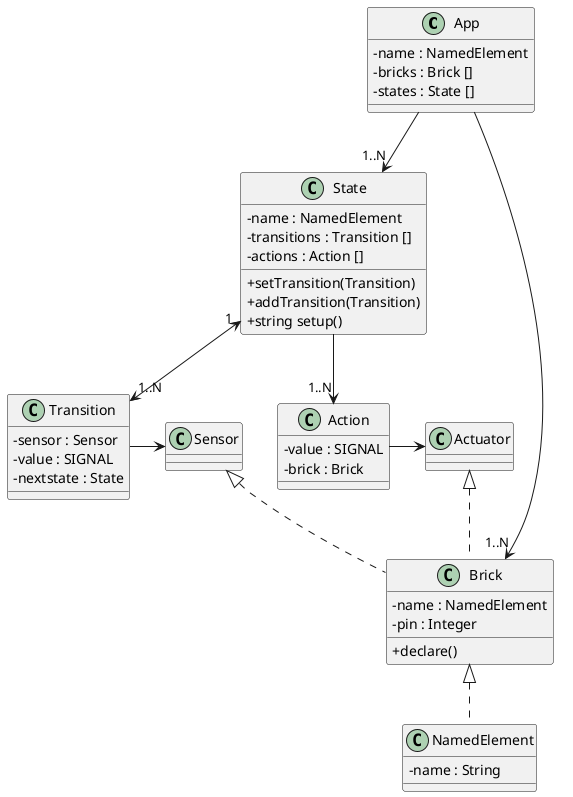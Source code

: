 @startuml
skinparam classAttributeIconSize 0
class App {
    - name : NamedElement
    - bricks : Brick []
    - states : State []
}

class State {
    - name : NamedElement
    - transitions : Transition []
    - actions : Action []
    + setTransition(Transition)
    + addTransition(Transition)
    + string setup()
}

class Transition {
    - sensor : Sensor
    - value : SIGNAL
    - nextstate : State
}

class Brick {
    - name : NamedElement
    - pin : Integer
    + declare()
}

class NamedElement{
    -name : String
}

class Action {
    -value : SIGNAL
    -brick : Brick
}

App --> "1..N" Brick
App --> "1..N" State

State "1" <--> "1..N" Transition
State --> "1..N" Action

Transition -> Sensor
Action -> Actuator

Brick <|.. NamedElement
Sensor <|.. Brick
Actuator <|.. Brick

@enduml
